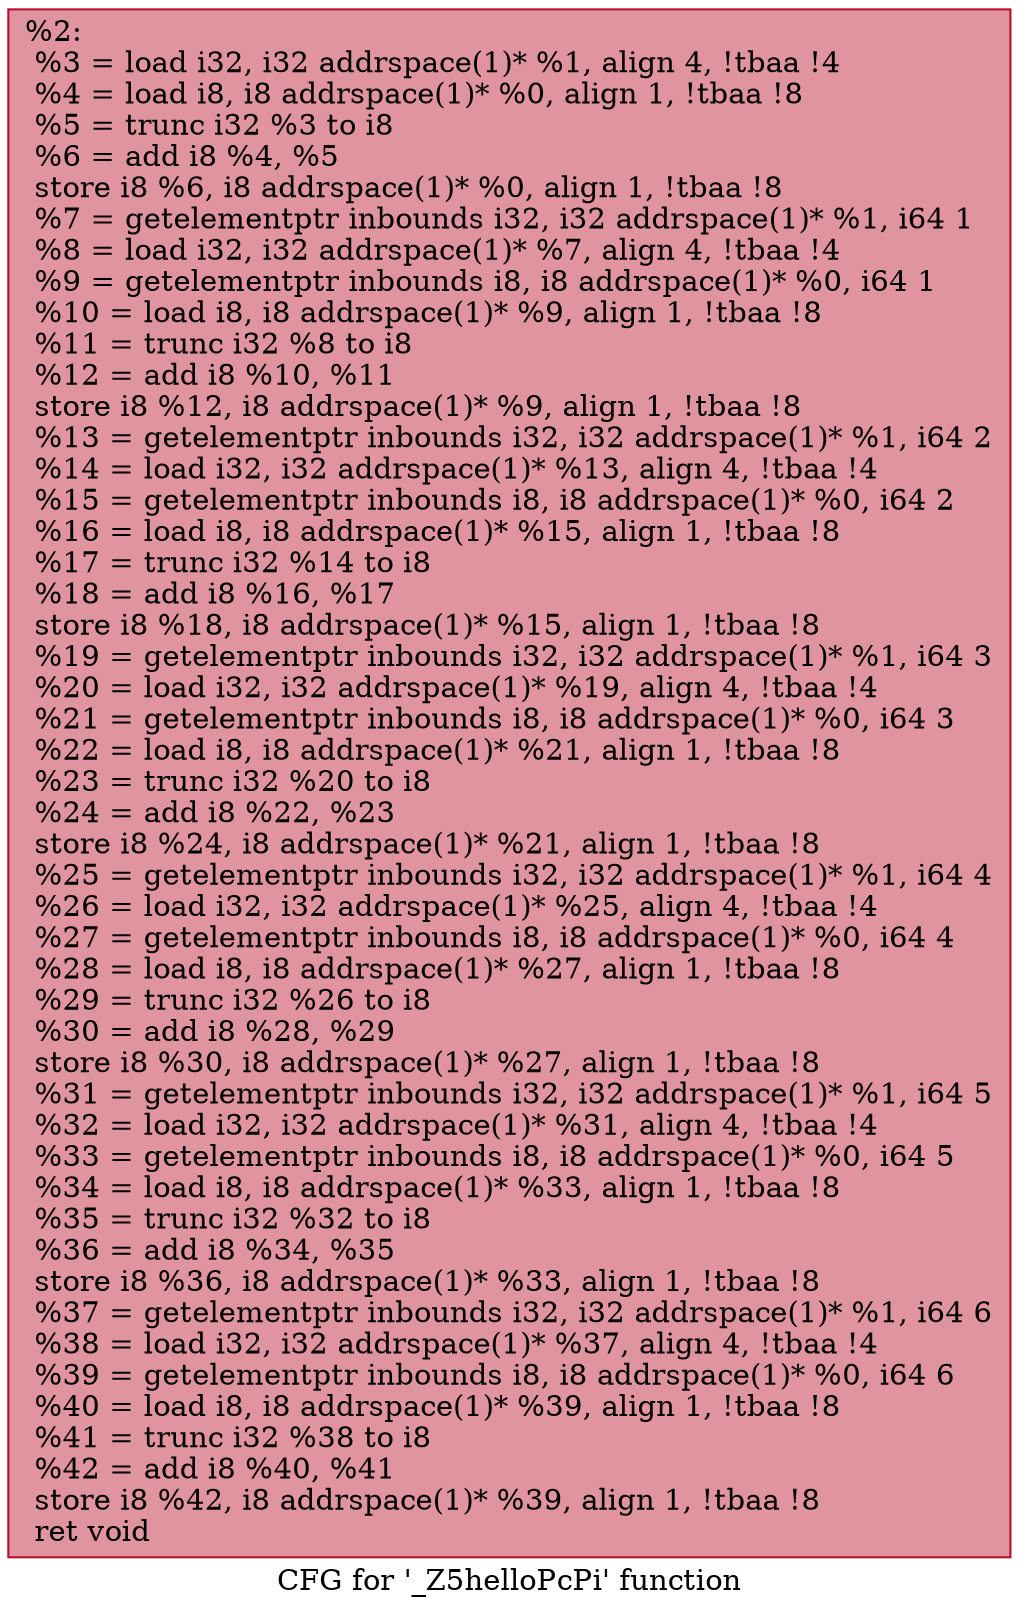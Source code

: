 digraph "CFG for '_Z5helloPcPi' function" {
	label="CFG for '_Z5helloPcPi' function";

	Node0x45bc220 [shape=record,color="#b70d28ff", style=filled, fillcolor="#b70d2870",label="{%2:\l  %3 = load i32, i32 addrspace(1)* %1, align 4, !tbaa !4\l  %4 = load i8, i8 addrspace(1)* %0, align 1, !tbaa !8\l  %5 = trunc i32 %3 to i8\l  %6 = add i8 %4, %5\l  store i8 %6, i8 addrspace(1)* %0, align 1, !tbaa !8\l  %7 = getelementptr inbounds i32, i32 addrspace(1)* %1, i64 1\l  %8 = load i32, i32 addrspace(1)* %7, align 4, !tbaa !4\l  %9 = getelementptr inbounds i8, i8 addrspace(1)* %0, i64 1\l  %10 = load i8, i8 addrspace(1)* %9, align 1, !tbaa !8\l  %11 = trunc i32 %8 to i8\l  %12 = add i8 %10, %11\l  store i8 %12, i8 addrspace(1)* %9, align 1, !tbaa !8\l  %13 = getelementptr inbounds i32, i32 addrspace(1)* %1, i64 2\l  %14 = load i32, i32 addrspace(1)* %13, align 4, !tbaa !4\l  %15 = getelementptr inbounds i8, i8 addrspace(1)* %0, i64 2\l  %16 = load i8, i8 addrspace(1)* %15, align 1, !tbaa !8\l  %17 = trunc i32 %14 to i8\l  %18 = add i8 %16, %17\l  store i8 %18, i8 addrspace(1)* %15, align 1, !tbaa !8\l  %19 = getelementptr inbounds i32, i32 addrspace(1)* %1, i64 3\l  %20 = load i32, i32 addrspace(1)* %19, align 4, !tbaa !4\l  %21 = getelementptr inbounds i8, i8 addrspace(1)* %0, i64 3\l  %22 = load i8, i8 addrspace(1)* %21, align 1, !tbaa !8\l  %23 = trunc i32 %20 to i8\l  %24 = add i8 %22, %23\l  store i8 %24, i8 addrspace(1)* %21, align 1, !tbaa !8\l  %25 = getelementptr inbounds i32, i32 addrspace(1)* %1, i64 4\l  %26 = load i32, i32 addrspace(1)* %25, align 4, !tbaa !4\l  %27 = getelementptr inbounds i8, i8 addrspace(1)* %0, i64 4\l  %28 = load i8, i8 addrspace(1)* %27, align 1, !tbaa !8\l  %29 = trunc i32 %26 to i8\l  %30 = add i8 %28, %29\l  store i8 %30, i8 addrspace(1)* %27, align 1, !tbaa !8\l  %31 = getelementptr inbounds i32, i32 addrspace(1)* %1, i64 5\l  %32 = load i32, i32 addrspace(1)* %31, align 4, !tbaa !4\l  %33 = getelementptr inbounds i8, i8 addrspace(1)* %0, i64 5\l  %34 = load i8, i8 addrspace(1)* %33, align 1, !tbaa !8\l  %35 = trunc i32 %32 to i8\l  %36 = add i8 %34, %35\l  store i8 %36, i8 addrspace(1)* %33, align 1, !tbaa !8\l  %37 = getelementptr inbounds i32, i32 addrspace(1)* %1, i64 6\l  %38 = load i32, i32 addrspace(1)* %37, align 4, !tbaa !4\l  %39 = getelementptr inbounds i8, i8 addrspace(1)* %0, i64 6\l  %40 = load i8, i8 addrspace(1)* %39, align 1, !tbaa !8\l  %41 = trunc i32 %38 to i8\l  %42 = add i8 %40, %41\l  store i8 %42, i8 addrspace(1)* %39, align 1, !tbaa !8\l  ret void\l}"];
}
